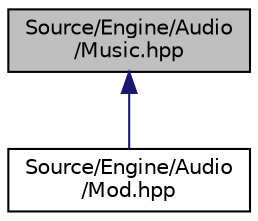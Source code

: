 digraph "Source/Engine/Audio/Music.hpp"
{
  edge [fontname="Helvetica",fontsize="10",labelfontname="Helvetica",labelfontsize="10"];
  node [fontname="Helvetica",fontsize="10",shape=record];
  Node3 [label="Source/Engine/Audio\l/Music.hpp",height=0.2,width=0.4,color="black", fillcolor="grey75", style="filled", fontcolor="black"];
  Node3 -> Node4 [dir="back",color="midnightblue",fontsize="10",style="solid",fontname="Helvetica"];
  Node4 [label="Source/Engine/Audio\l/Mod.hpp",height=0.2,width=0.4,color="black", fillcolor="white", style="filled",URL="$Audio_2Mod_8hpp.html"];
}
